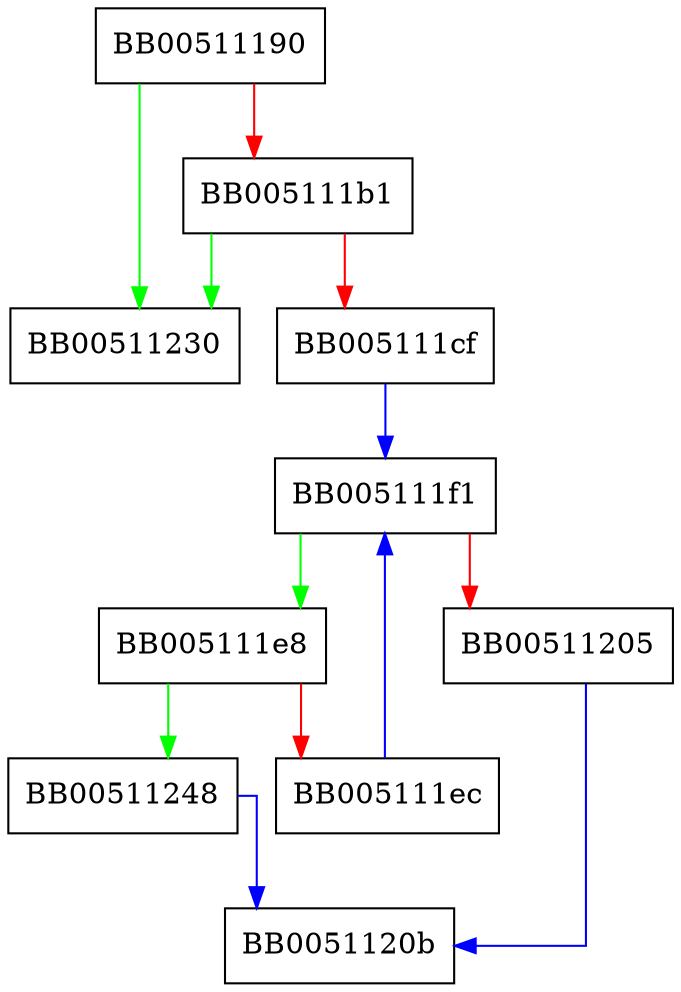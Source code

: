 digraph ASN1_i2d_bio {
  node [shape="box"];
  graph [splines=ortho];
  BB00511190 -> BB00511230 [color="green"];
  BB00511190 -> BB005111b1 [color="red"];
  BB005111b1 -> BB00511230 [color="green"];
  BB005111b1 -> BB005111cf [color="red"];
  BB005111cf -> BB005111f1 [color="blue"];
  BB005111e8 -> BB00511248 [color="green"];
  BB005111e8 -> BB005111ec [color="red"];
  BB005111ec -> BB005111f1 [color="blue"];
  BB005111f1 -> BB005111e8 [color="green"];
  BB005111f1 -> BB00511205 [color="red"];
  BB00511205 -> BB0051120b [color="blue"];
  BB00511248 -> BB0051120b [color="blue"];
}